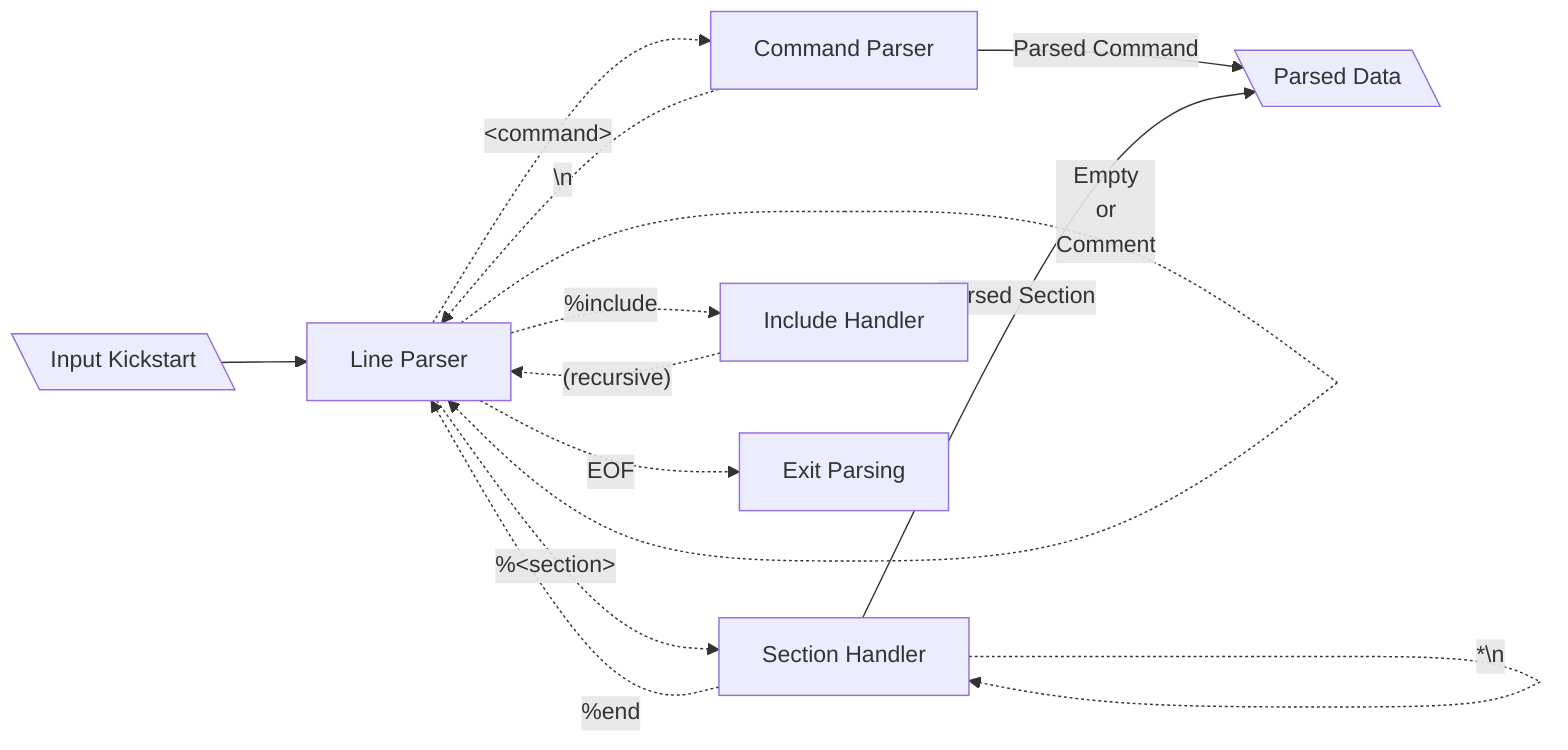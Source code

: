 flowchart LR

in[\Input Kickstart\]-->line

line[Line Parser]
section[Section Handler]
commands[Command Parser]
incl[Include Handler]
data[\Parsed Data\]

line-."Empty\nor\nComment".->line

line-."%include".->incl
incl-."(recursive)".->line

line-."&lt;command&gt;".->commands
commands-."#92;n".->line
commands--"Parsed Command"-->data

line-."%&lt;section&gt;".->section
section-."%end".->line
section-."*#92;n".->section
section--"Parsed Section"-->data

line-.EOF.->exit[Exit Parsing]
